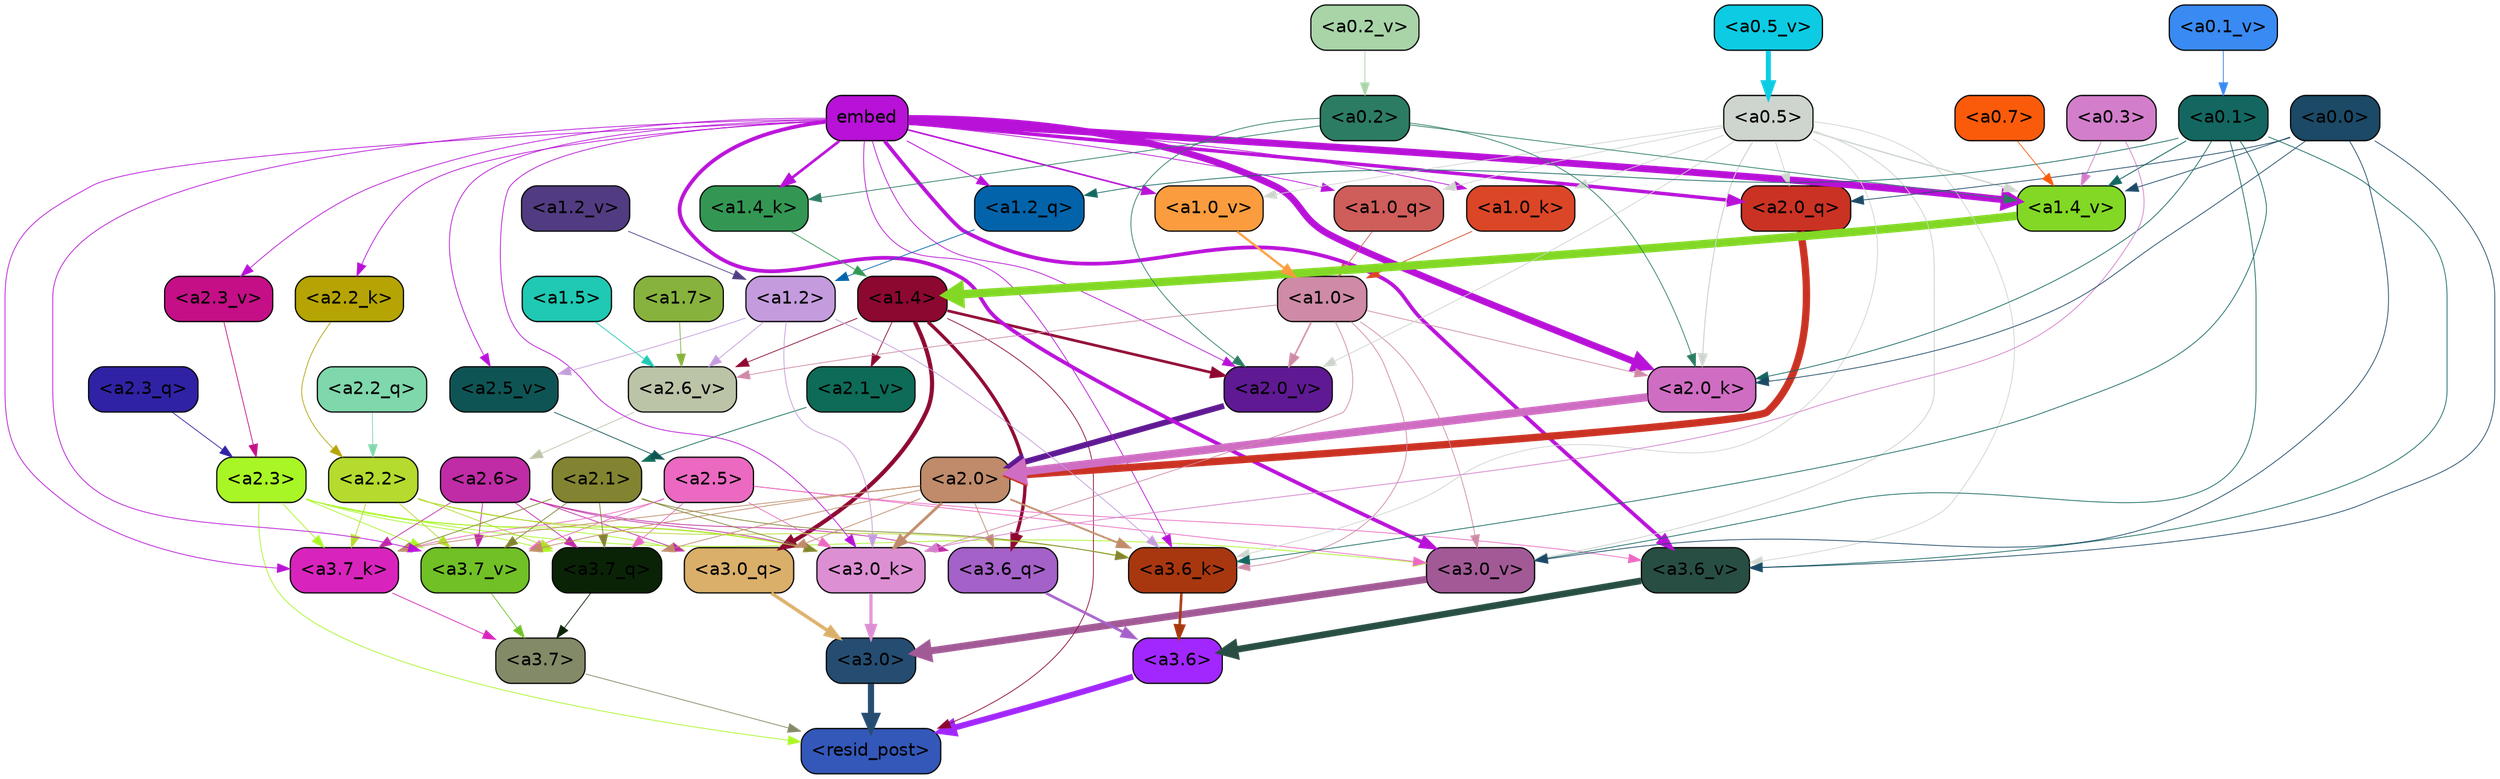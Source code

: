 strict digraph "" {
	graph [bgcolor=transparent,
		layout=dot,
		overlap=false,
		splines=true
	];
	"<a3.7>"	[color=black,
		fillcolor="#838a67",
		fontname=Helvetica,
		shape=box,
		style="filled, rounded"];
	"<resid_post>"	[color=black,
		fillcolor="#3458b9",
		fontname=Helvetica,
		shape=box,
		style="filled, rounded"];
	"<a3.7>" -> "<resid_post>"	[color="#838a67",
		penwidth=0.6];
	"<a3.6>"	[color=black,
		fillcolor="#a127fe",
		fontname=Helvetica,
		shape=box,
		style="filled, rounded"];
	"<a3.6>" -> "<resid_post>"	[color="#a127fe",
		penwidth=4.751612067222595];
	"<a3.0>"	[color=black,
		fillcolor="#254d71",
		fontname=Helvetica,
		shape=box,
		style="filled, rounded"];
	"<a3.0>" -> "<resid_post>"	[color="#254d71",
		penwidth=4.884142994880676];
	"<a2.3>"	[color=black,
		fillcolor="#a9f626",
		fontname=Helvetica,
		shape=box,
		style="filled, rounded"];
	"<a2.3>" -> "<resid_post>"	[color="#a9f626",
		penwidth=0.6];
	"<a3.7_q>"	[color=black,
		fillcolor="#0a2307",
		fontname=Helvetica,
		shape=box,
		style="filled, rounded"];
	"<a2.3>" -> "<a3.7_q>"	[color="#a9f626",
		penwidth=0.6];
	"<a3.0_q>"	[color=black,
		fillcolor="#daaf6a",
		fontname=Helvetica,
		shape=box,
		style="filled, rounded"];
	"<a2.3>" -> "<a3.0_q>"	[color="#a9f626",
		penwidth=0.6];
	"<a3.7_k>"	[color=black,
		fillcolor="#d824bc",
		fontname=Helvetica,
		shape=box,
		style="filled, rounded"];
	"<a2.3>" -> "<a3.7_k>"	[color="#a9f626",
		penwidth=0.6];
	"<a3.0_k>"	[color=black,
		fillcolor="#dd8fd4",
		fontname=Helvetica,
		shape=box,
		style="filled, rounded"];
	"<a2.3>" -> "<a3.0_k>"	[color="#a9f626",
		penwidth=0.6];
	"<a3.7_v>"	[color=black,
		fillcolor="#70c026",
		fontname=Helvetica,
		shape=box,
		style="filled, rounded"];
	"<a2.3>" -> "<a3.7_v>"	[color="#a9f626",
		penwidth=0.6];
	"<a3.0_v>"	[color=black,
		fillcolor="#a25a96",
		fontname=Helvetica,
		shape=box,
		style="filled, rounded"];
	"<a2.3>" -> "<a3.0_v>"	[color="#a9f626",
		penwidth=0.6];
	"<a1.4>"	[color=black,
		fillcolor="#8c0830",
		fontname=Helvetica,
		shape=box,
		style="filled, rounded"];
	"<a1.4>" -> "<resid_post>"	[color="#8c0830",
		penwidth=0.6];
	"<a3.6_q>"	[color=black,
		fillcolor="#a461c8",
		fontname=Helvetica,
		shape=box,
		style="filled, rounded"];
	"<a1.4>" -> "<a3.6_q>"	[color="#8c0830",
		penwidth=2.6469622254371643];
	"<a1.4>" -> "<a3.0_q>"	[color="#8c0830",
		penwidth=3.3040847778320312];
	"<a2.6_v>"	[color=black,
		fillcolor="#bcc4a8",
		fontname=Helvetica,
		shape=box,
		style="filled, rounded"];
	"<a1.4>" -> "<a2.6_v>"	[color="#8c0830",
		penwidth=0.6];
	"<a2.1_v>"	[color=black,
		fillcolor="#0d6b57",
		fontname=Helvetica,
		shape=box,
		style="filled, rounded"];
	"<a1.4>" -> "<a2.1_v>"	[color="#8c0830",
		penwidth=0.6];
	"<a2.0_v>"	[color=black,
		fillcolor="#5f1993",
		fontname=Helvetica,
		shape=box,
		style="filled, rounded"];
	"<a1.4>" -> "<a2.0_v>"	[color="#8c0830",
		penwidth=2.1286070346832275];
	"<a3.7_q>" -> "<a3.7>"	[color="#0a2307",
		penwidth=0.6];
	"<a3.6_q>" -> "<a3.6>"	[color="#a461c8",
		penwidth=2.091020345687866];
	"<a3.0_q>" -> "<a3.0>"	[color="#daaf6a",
		penwidth=2.7421876192092896];
	"<a3.7_k>" -> "<a3.7>"	[color="#d824bc",
		penwidth=0.6];
	"<a3.6_k>"	[color=black,
		fillcolor="#a8370f",
		fontname=Helvetica,
		shape=box,
		style="filled, rounded"];
	"<a3.6_k>" -> "<a3.6>"	[color="#a8370f",
		penwidth=2.048597991466522];
	"<a3.0_k>" -> "<a3.0>"	[color="#dd8fd4",
		penwidth=2.476402521133423];
	"<a3.7_v>" -> "<a3.7>"	[color="#70c026",
		penwidth=0.6];
	"<a3.6_v>"	[color=black,
		fillcolor="#284e43",
		fontname=Helvetica,
		shape=box,
		style="filled, rounded"];
	"<a3.6_v>" -> "<a3.6>"	[color="#284e43",
		penwidth=5.2550448179244995];
	"<a3.0_v>" -> "<a3.0>"	[color="#a25a96",
		penwidth=5.652270674705505];
	"<a2.6>"	[color=black,
		fillcolor="#c02ba6",
		fontname=Helvetica,
		shape=box,
		style="filled, rounded"];
	"<a2.6>" -> "<a3.7_q>"	[color="#c02ba6",
		penwidth=0.6];
	"<a2.6>" -> "<a3.6_q>"	[color="#c02ba6",
		penwidth=0.6];
	"<a2.6>" -> "<a3.0_q>"	[color="#c02ba6",
		penwidth=0.6];
	"<a2.6>" -> "<a3.7_k>"	[color="#c02ba6",
		penwidth=0.6];
	"<a2.6>" -> "<a3.0_k>"	[color="#c02ba6",
		penwidth=0.6];
	"<a2.6>" -> "<a3.7_v>"	[color="#c02ba6",
		penwidth=0.6];
	"<a2.5>"	[color=black,
		fillcolor="#eb69c1",
		fontname=Helvetica,
		shape=box,
		style="filled, rounded"];
	"<a2.5>" -> "<a3.7_q>"	[color="#eb69c1",
		penwidth=0.6];
	"<a2.5>" -> "<a3.7_k>"	[color="#eb69c1",
		penwidth=0.6];
	"<a2.5>" -> "<a3.0_k>"	[color="#eb69c1",
		penwidth=0.6];
	"<a2.5>" -> "<a3.7_v>"	[color="#eb69c1",
		penwidth=0.6];
	"<a2.5>" -> "<a3.6_v>"	[color="#eb69c1",
		penwidth=0.6];
	"<a2.5>" -> "<a3.0_v>"	[color="#eb69c1",
		penwidth=0.6];
	"<a2.2>"	[color=black,
		fillcolor="#b4db2e",
		fontname=Helvetica,
		shape=box,
		style="filled, rounded"];
	"<a2.2>" -> "<a3.7_q>"	[color="#b4db2e",
		penwidth=0.6];
	"<a2.2>" -> "<a3.7_k>"	[color="#b4db2e",
		penwidth=0.6];
	"<a2.2>" -> "<a3.6_k>"	[color="#b4db2e",
		penwidth=0.6];
	"<a2.2>" -> "<a3.0_k>"	[color="#b4db2e",
		penwidth=0.6];
	"<a2.2>" -> "<a3.7_v>"	[color="#b4db2e",
		penwidth=0.6];
	"<a2.1>"	[color=black,
		fillcolor="#828431",
		fontname=Helvetica,
		shape=box,
		style="filled, rounded"];
	"<a2.1>" -> "<a3.7_q>"	[color="#828431",
		penwidth=0.6];
	"<a2.1>" -> "<a3.7_k>"	[color="#828431",
		penwidth=0.6];
	"<a2.1>" -> "<a3.6_k>"	[color="#828431",
		penwidth=0.6];
	"<a2.1>" -> "<a3.0_k>"	[color="#828431",
		penwidth=0.6];
	"<a2.1>" -> "<a3.7_v>"	[color="#828431",
		penwidth=0.6];
	"<a2.0>"	[color=black,
		fillcolor="#bf8b6a",
		fontname=Helvetica,
		shape=box,
		style="filled, rounded"];
	"<a2.0>" -> "<a3.7_q>"	[color="#bf8b6a",
		penwidth=0.6];
	"<a2.0>" -> "<a3.6_q>"	[color="#bf8b6a",
		penwidth=0.6];
	"<a2.0>" -> "<a3.0_q>"	[color="#bf8b6a",
		penwidth=0.6];
	"<a2.0>" -> "<a3.7_k>"	[color="#bf8b6a",
		penwidth=0.6];
	"<a2.0>" -> "<a3.6_k>"	[color="#bf8b6a",
		penwidth=1.4757367372512817];
	"<a2.0>" -> "<a3.0_k>"	[color="#bf8b6a",
		penwidth=2.2137351036071777];
	"<a2.0>" -> "<a3.7_v>"	[color="#bf8b6a",
		penwidth=0.6];
	embed	[color=black,
		fillcolor="#b811d7",
		fontname=Helvetica,
		shape=box,
		style="filled, rounded"];
	embed -> "<a3.7_k>"	[color="#b811d7",
		penwidth=0.6];
	embed -> "<a3.6_k>"	[color="#b811d7",
		penwidth=0.6];
	embed -> "<a3.0_k>"	[color="#b811d7",
		penwidth=0.6];
	embed -> "<a3.7_v>"	[color="#b811d7",
		penwidth=0.6];
	embed -> "<a3.6_v>"	[color="#b811d7",
		penwidth=2.9582033157348633];
	embed -> "<a3.0_v>"	[color="#b811d7",
		penwidth=2.972973108291626];
	"<a2.0_q>"	[color=black,
		fillcolor="#ca3223",
		fontname=Helvetica,
		shape=box,
		style="filled, rounded"];
	embed -> "<a2.0_q>"	[color="#b811d7",
		penwidth=2.7699792869389057];
	"<a2.2_k>"	[color=black,
		fillcolor="#b5a404",
		fontname=Helvetica,
		shape=box,
		style="filled, rounded"];
	embed -> "<a2.2_k>"	[color="#b811d7",
		penwidth=0.6];
	"<a2.0_k>"	[color=black,
		fillcolor="#cf6dc3",
		fontname=Helvetica,
		shape=box,
		style="filled, rounded"];
	embed -> "<a2.0_k>"	[color="#b811d7",
		penwidth=5.362775564193726];
	"<a2.5_v>"	[color=black,
		fillcolor="#0f5454",
		fontname=Helvetica,
		shape=box,
		style="filled, rounded"];
	embed -> "<a2.5_v>"	[color="#b811d7",
		penwidth=0.6];
	"<a2.3_v>"	[color=black,
		fillcolor="#c40f87",
		fontname=Helvetica,
		shape=box,
		style="filled, rounded"];
	embed -> "<a2.3_v>"	[color="#b811d7",
		penwidth=0.6];
	embed -> "<a2.0_v>"	[color="#b811d7",
		penwidth=0.6];
	"<a1.2_q>"	[color=black,
		fillcolor="#0363aa",
		fontname=Helvetica,
		shape=box,
		style="filled, rounded"];
	embed -> "<a1.2_q>"	[color="#b811d7",
		penwidth=0.7193574905395508];
	"<a1.0_q>"	[color=black,
		fillcolor="#cf5d5a",
		fontname=Helvetica,
		shape=box,
		style="filled, rounded"];
	embed -> "<a1.0_q>"	[color="#b811d7",
		penwidth=0.6];
	"<a1.4_k>"	[color=black,
		fillcolor="#339753",
		fontname=Helvetica,
		shape=box,
		style="filled, rounded"];
	embed -> "<a1.4_k>"	[color="#b811d7",
		penwidth=2.147887945175171];
	"<a1.0_k>"	[color=black,
		fillcolor="#db4627",
		fontname=Helvetica,
		shape=box,
		style="filled, rounded"];
	embed -> "<a1.0_k>"	[color="#b811d7",
		penwidth=0.6];
	"<a1.4_v>"	[color=black,
		fillcolor="#82d825",
		fontname=Helvetica,
		shape=box,
		style="filled, rounded"];
	embed -> "<a1.4_v>"	[color="#b811d7",
		penwidth=5.545122385025024];
	"<a1.0_v>"	[color=black,
		fillcolor="#fb9c3f",
		fontname=Helvetica,
		shape=box,
		style="filled, rounded"];
	embed -> "<a1.0_v>"	[color="#b811d7",
		penwidth=1.26444411277771];
	"<a1.2>"	[color=black,
		fillcolor="#c49cdd",
		fontname=Helvetica,
		shape=box,
		style="filled, rounded"];
	"<a1.2>" -> "<a3.6_k>"	[color="#c49cdd",
		penwidth=0.6];
	"<a1.2>" -> "<a3.0_k>"	[color="#c49cdd",
		penwidth=0.6];
	"<a1.2>" -> "<a2.6_v>"	[color="#c49cdd",
		penwidth=0.6];
	"<a1.2>" -> "<a2.5_v>"	[color="#c49cdd",
		penwidth=0.6];
	"<a1.0>"	[color=black,
		fillcolor="#ce8aa6",
		fontname=Helvetica,
		shape=box,
		style="filled, rounded"];
	"<a1.0>" -> "<a3.6_k>"	[color="#ce8aa6",
		penwidth=0.6];
	"<a1.0>" -> "<a3.0_k>"	[color="#ce8aa6",
		penwidth=0.6];
	"<a1.0>" -> "<a3.0_v>"	[color="#ce8aa6",
		penwidth=0.6];
	"<a1.0>" -> "<a2.0_k>"	[color="#ce8aa6",
		penwidth=0.6];
	"<a1.0>" -> "<a2.6_v>"	[color="#ce8aa6",
		penwidth=0.6];
	"<a1.0>" -> "<a2.0_v>"	[color="#ce8aa6",
		penwidth=1.2240618467330933];
	"<a0.5>"	[color=black,
		fillcolor="#ced5ce",
		fontname=Helvetica,
		shape=box,
		style="filled, rounded"];
	"<a0.5>" -> "<a3.6_k>"	[color="#ced5ce",
		penwidth=0.6];
	"<a0.5>" -> "<a3.6_v>"	[color="#ced5ce",
		penwidth=0.6];
	"<a0.5>" -> "<a3.0_v>"	[color="#ced5ce",
		penwidth=0.6790935099124908];
	"<a0.5>" -> "<a2.0_q>"	[color="#ced5ce",
		penwidth=0.6];
	"<a0.5>" -> "<a2.0_k>"	[color="#ced5ce",
		penwidth=0.7897988557815552];
	"<a0.5>" -> "<a2.0_v>"	[color="#ced5ce",
		penwidth=0.6];
	"<a0.5>" -> "<a1.0_q>"	[color="#ced5ce",
		penwidth=0.6];
	"<a0.5>" -> "<a1.0_k>"	[color="#ced5ce",
		penwidth=0.6];
	"<a0.5>" -> "<a1.4_v>"	[color="#ced5ce",
		penwidth=1.0479987859725952];
	"<a0.5>" -> "<a1.0_v>"	[color="#ced5ce",
		penwidth=0.6];
	"<a0.1>"	[color=black,
		fillcolor="#136760",
		fontname=Helvetica,
		shape=box,
		style="filled, rounded"];
	"<a0.1>" -> "<a3.6_k>"	[color="#136760",
		penwidth=0.6];
	"<a0.1>" -> "<a3.6_v>"	[color="#136760",
		penwidth=0.6];
	"<a0.1>" -> "<a3.0_v>"	[color="#136760",
		penwidth=0.6];
	"<a0.1>" -> "<a2.0_k>"	[color="#136760",
		penwidth=0.6];
	"<a0.1>" -> "<a1.2_q>"	[color="#136760",
		penwidth=0.6];
	"<a0.1>" -> "<a1.4_v>"	[color="#136760",
		penwidth=0.7031502723693848];
	"<a0.3>"	[color=black,
		fillcolor="#d37ecb",
		fontname=Helvetica,
		shape=box,
		style="filled, rounded"];
	"<a0.3>" -> "<a3.0_k>"	[color="#d37ecb",
		penwidth=0.6];
	"<a0.3>" -> "<a1.4_v>"	[color="#d37ecb",
		penwidth=0.6];
	"<a0.0>"	[color=black,
		fillcolor="#1b4966",
		fontname=Helvetica,
		shape=box,
		style="filled, rounded"];
	"<a0.0>" -> "<a3.6_v>"	[color="#1b4966",
		penwidth=0.6];
	"<a0.0>" -> "<a3.0_v>"	[color="#1b4966",
		penwidth=0.6];
	"<a0.0>" -> "<a2.0_q>"	[color="#1b4966",
		penwidth=0.6];
	"<a0.0>" -> "<a2.0_k>"	[color="#1b4966",
		penwidth=0.6];
	"<a0.0>" -> "<a1.4_v>"	[color="#1b4966",
		penwidth=0.6];
	"<a2.3_q>"	[color=black,
		fillcolor="#2f22a4",
		fontname=Helvetica,
		shape=box,
		style="filled, rounded"];
	"<a2.3_q>" -> "<a2.3>"	[color="#2f22a4",
		penwidth=0.6];
	"<a2.2_q>"	[color=black,
		fillcolor="#7fd7ac",
		fontname=Helvetica,
		shape=box,
		style="filled, rounded"];
	"<a2.2_q>" -> "<a2.2>"	[color="#7fd7ac",
		penwidth=0.6];
	"<a2.0_q>" -> "<a2.0>"	[color="#ca3223",
		penwidth=5.819834470748901];
	"<a2.2_k>" -> "<a2.2>"	[color="#b5a404",
		penwidth=0.6];
	"<a2.0_k>" -> "<a2.0>"	[color="#cf6dc3",
		penwidth=6.470837593078613];
	"<a2.6_v>" -> "<a2.6>"	[color="#bcc4a8",
		penwidth=0.6];
	"<a2.5_v>" -> "<a2.5>"	[color="#0f5454",
		penwidth=0.6];
	"<a2.3_v>" -> "<a2.3>"	[color="#c40f87",
		penwidth=0.6];
	"<a2.1_v>" -> "<a2.1>"	[color="#0d6b57",
		penwidth=0.6];
	"<a2.0_v>" -> "<a2.0>"	[color="#5f1993",
		penwidth=4.5950857400894165];
	"<a0.2>"	[color=black,
		fillcolor="#2c7c64",
		fontname=Helvetica,
		shape=box,
		style="filled, rounded"];
	"<a0.2>" -> "<a2.0_k>"	[color="#2c7c64",
		penwidth=0.6];
	"<a0.2>" -> "<a2.0_v>"	[color="#2c7c64",
		penwidth=0.6];
	"<a0.2>" -> "<a1.4_k>"	[color="#2c7c64",
		penwidth=0.6];
	"<a0.2>" -> "<a1.4_v>"	[color="#2c7c64",
		penwidth=0.6];
	"<a1.7>"	[color=black,
		fillcolor="#87b23d",
		fontname=Helvetica,
		shape=box,
		style="filled, rounded"];
	"<a1.7>" -> "<a2.6_v>"	[color="#87b23d",
		penwidth=0.6];
	"<a1.5>"	[color=black,
		fillcolor="#1fc9b3",
		fontname=Helvetica,
		shape=box,
		style="filled, rounded"];
	"<a1.5>" -> "<a2.6_v>"	[color="#1fc9b3",
		penwidth=0.6];
	"<a1.2_q>" -> "<a1.2>"	[color="#0363aa",
		penwidth=0.6];
	"<a1.0_q>" -> "<a1.0>"	[color="#cf5d5a",
		penwidth=0.6];
	"<a1.4_k>" -> "<a1.4>"	[color="#339753",
		penwidth=0.6];
	"<a1.0_k>" -> "<a1.0>"	[color="#db4627",
		penwidth=0.6];
	"<a1.4_v>" -> "<a1.4>"	[color="#82d825",
		penwidth=6.635385513305664];
	"<a1.2_v>"	[color=black,
		fillcolor="#513c82",
		fontname=Helvetica,
		shape=box,
		style="filled, rounded"];
	"<a1.2_v>" -> "<a1.2>"	[color="#513c82",
		penwidth=0.6];
	"<a1.0_v>" -> "<a1.0>"	[color="#fb9c3f",
		penwidth=1.807669460773468];
	"<a0.7>"	[color=black,
		fillcolor="#fa5b0b",
		fontname=Helvetica,
		shape=box,
		style="filled, rounded"];
	"<a0.7>" -> "<a1.4_v>"	[color="#fa5b0b",
		penwidth=0.6];
	"<a0.5_v>"	[color=black,
		fillcolor="#0dcbe3",
		fontname=Helvetica,
		shape=box,
		style="filled, rounded"];
	"<a0.5_v>" -> "<a0.5>"	[color="#0dcbe3",
		penwidth=4.0294036865234375];
	"<a0.2_v>"	[color=black,
		fillcolor="#a8d4a8",
		fontname=Helvetica,
		shape=box,
		style="filled, rounded"];
	"<a0.2_v>" -> "<a0.2>"	[color="#a8d4a8",
		penwidth=0.6];
	"<a0.1_v>"	[color=black,
		fillcolor="#398af2",
		fontname=Helvetica,
		shape=box,
		style="filled, rounded"];
	"<a0.1_v>" -> "<a0.1>"	[color="#398af2",
		penwidth=0.6631441116333008];
}
